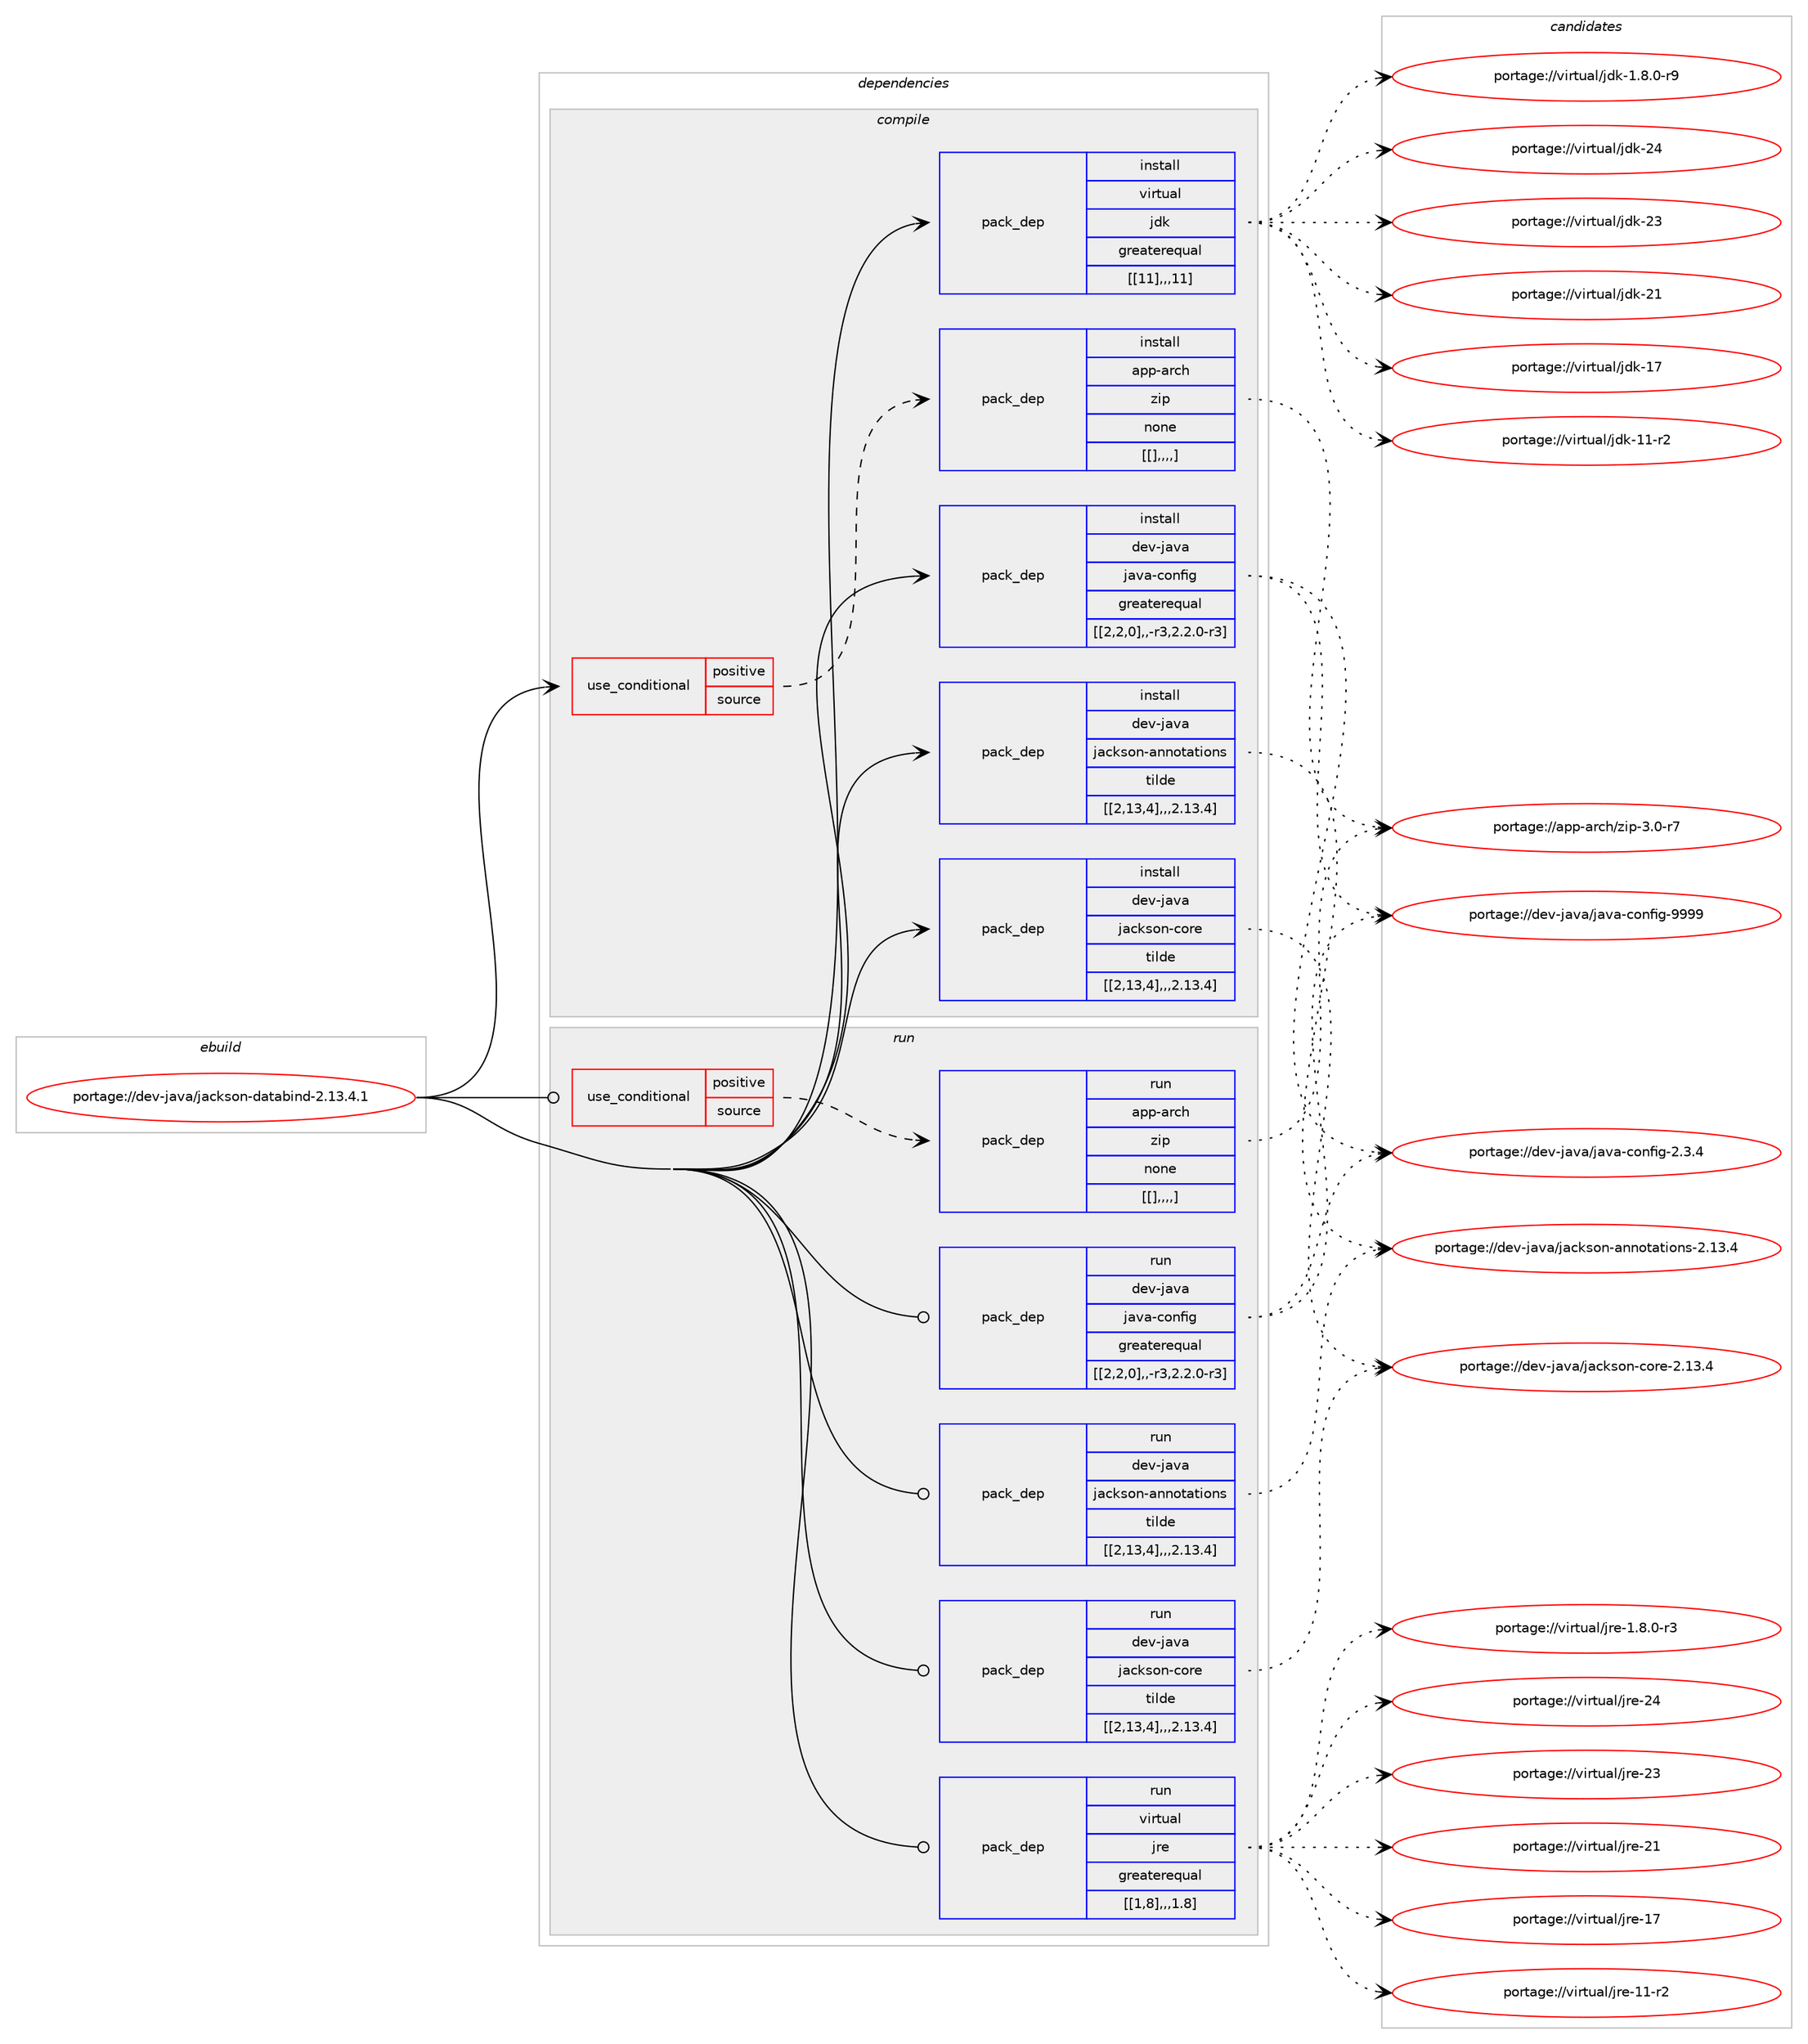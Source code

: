 digraph prolog {

# *************
# Graph options
# *************

newrank=true;
concentrate=true;
compound=true;
graph [rankdir=LR,fontname=Helvetica,fontsize=10,ranksep=1.5];#, ranksep=2.5, nodesep=0.2];
edge  [arrowhead=vee];
node  [fontname=Helvetica,fontsize=10];

# **********
# The ebuild
# **********

subgraph cluster_leftcol {
color=gray;
label=<<i>ebuild</i>>;
id [label="portage://dev-java/jackson-databind-2.13.4.1", color=red, width=4, href="../dev-java/jackson-databind-2.13.4.1.svg"];
}

# ****************
# The dependencies
# ****************

subgraph cluster_midcol {
color=gray;
label=<<i>dependencies</i>>;
subgraph cluster_compile {
fillcolor="#eeeeee";
style=filled;
label=<<i>compile</i>>;
subgraph cond23626 {
dependency98315 [label=<<TABLE BORDER="0" CELLBORDER="1" CELLSPACING="0" CELLPADDING="4"><TR><TD ROWSPAN="3" CELLPADDING="10">use_conditional</TD></TR><TR><TD>positive</TD></TR><TR><TD>source</TD></TR></TABLE>>, shape=none, color=red];
subgraph pack73575 {
dependency98340 [label=<<TABLE BORDER="0" CELLBORDER="1" CELLSPACING="0" CELLPADDING="4" WIDTH="220"><TR><TD ROWSPAN="6" CELLPADDING="30">pack_dep</TD></TR><TR><TD WIDTH="110">install</TD></TR><TR><TD>app-arch</TD></TR><TR><TD>zip</TD></TR><TR><TD>none</TD></TR><TR><TD>[[],,,,]</TD></TR></TABLE>>, shape=none, color=blue];
}
dependency98315:e -> dependency98340:w [weight=20,style="dashed",arrowhead="vee"];
}
id:e -> dependency98315:w [weight=20,style="solid",arrowhead="vee"];
subgraph pack73674 {
dependency98472 [label=<<TABLE BORDER="0" CELLBORDER="1" CELLSPACING="0" CELLPADDING="4" WIDTH="220"><TR><TD ROWSPAN="6" CELLPADDING="30">pack_dep</TD></TR><TR><TD WIDTH="110">install</TD></TR><TR><TD>dev-java</TD></TR><TR><TD>jackson-annotations</TD></TR><TR><TD>tilde</TD></TR><TR><TD>[[2,13,4],,,2.13.4]</TD></TR></TABLE>>, shape=none, color=blue];
}
id:e -> dependency98472:w [weight=20,style="solid",arrowhead="vee"];
subgraph pack73728 {
dependency98534 [label=<<TABLE BORDER="0" CELLBORDER="1" CELLSPACING="0" CELLPADDING="4" WIDTH="220"><TR><TD ROWSPAN="6" CELLPADDING="30">pack_dep</TD></TR><TR><TD WIDTH="110">install</TD></TR><TR><TD>dev-java</TD></TR><TR><TD>jackson-core</TD></TR><TR><TD>tilde</TD></TR><TR><TD>[[2,13,4],,,2.13.4]</TD></TR></TABLE>>, shape=none, color=blue];
}
id:e -> dependency98534:w [weight=20,style="solid",arrowhead="vee"];
subgraph pack73740 {
dependency98583 [label=<<TABLE BORDER="0" CELLBORDER="1" CELLSPACING="0" CELLPADDING="4" WIDTH="220"><TR><TD ROWSPAN="6" CELLPADDING="30">pack_dep</TD></TR><TR><TD WIDTH="110">install</TD></TR><TR><TD>dev-java</TD></TR><TR><TD>java-config</TD></TR><TR><TD>greaterequal</TD></TR><TR><TD>[[2,2,0],,-r3,2.2.0-r3]</TD></TR></TABLE>>, shape=none, color=blue];
}
id:e -> dependency98583:w [weight=20,style="solid",arrowhead="vee"];
subgraph pack73789 {
dependency98669 [label=<<TABLE BORDER="0" CELLBORDER="1" CELLSPACING="0" CELLPADDING="4" WIDTH="220"><TR><TD ROWSPAN="6" CELLPADDING="30">pack_dep</TD></TR><TR><TD WIDTH="110">install</TD></TR><TR><TD>virtual</TD></TR><TR><TD>jdk</TD></TR><TR><TD>greaterequal</TD></TR><TR><TD>[[11],,,11]</TD></TR></TABLE>>, shape=none, color=blue];
}
id:e -> dependency98669:w [weight=20,style="solid",arrowhead="vee"];
}
subgraph cluster_compileandrun {
fillcolor="#eeeeee";
style=filled;
label=<<i>compile and run</i>>;
}
subgraph cluster_run {
fillcolor="#eeeeee";
style=filled;
label=<<i>run</i>>;
subgraph cond23703 {
dependency98673 [label=<<TABLE BORDER="0" CELLBORDER="1" CELLSPACING="0" CELLPADDING="4"><TR><TD ROWSPAN="3" CELLPADDING="10">use_conditional</TD></TR><TR><TD>positive</TD></TR><TR><TD>source</TD></TR></TABLE>>, shape=none, color=red];
subgraph pack73849 {
dependency98686 [label=<<TABLE BORDER="0" CELLBORDER="1" CELLSPACING="0" CELLPADDING="4" WIDTH="220"><TR><TD ROWSPAN="6" CELLPADDING="30">pack_dep</TD></TR><TR><TD WIDTH="110">run</TD></TR><TR><TD>app-arch</TD></TR><TR><TD>zip</TD></TR><TR><TD>none</TD></TR><TR><TD>[[],,,,]</TD></TR></TABLE>>, shape=none, color=blue];
}
dependency98673:e -> dependency98686:w [weight=20,style="dashed",arrowhead="vee"];
}
id:e -> dependency98673:w [weight=20,style="solid",arrowhead="odot"];
subgraph pack73877 {
dependency98712 [label=<<TABLE BORDER="0" CELLBORDER="1" CELLSPACING="0" CELLPADDING="4" WIDTH="220"><TR><TD ROWSPAN="6" CELLPADDING="30">pack_dep</TD></TR><TR><TD WIDTH="110">run</TD></TR><TR><TD>dev-java</TD></TR><TR><TD>jackson-annotations</TD></TR><TR><TD>tilde</TD></TR><TR><TD>[[2,13,4],,,2.13.4]</TD></TR></TABLE>>, shape=none, color=blue];
}
id:e -> dependency98712:w [weight=20,style="solid",arrowhead="odot"];
subgraph pack73879 {
dependency98746 [label=<<TABLE BORDER="0" CELLBORDER="1" CELLSPACING="0" CELLPADDING="4" WIDTH="220"><TR><TD ROWSPAN="6" CELLPADDING="30">pack_dep</TD></TR><TR><TD WIDTH="110">run</TD></TR><TR><TD>dev-java</TD></TR><TR><TD>jackson-core</TD></TR><TR><TD>tilde</TD></TR><TR><TD>[[2,13,4],,,2.13.4]</TD></TR></TABLE>>, shape=none, color=blue];
}
id:e -> dependency98746:w [weight=20,style="solid",arrowhead="odot"];
subgraph pack73903 {
dependency98782 [label=<<TABLE BORDER="0" CELLBORDER="1" CELLSPACING="0" CELLPADDING="4" WIDTH="220"><TR><TD ROWSPAN="6" CELLPADDING="30">pack_dep</TD></TR><TR><TD WIDTH="110">run</TD></TR><TR><TD>dev-java</TD></TR><TR><TD>java-config</TD></TR><TR><TD>greaterequal</TD></TR><TR><TD>[[2,2,0],,-r3,2.2.0-r3]</TD></TR></TABLE>>, shape=none, color=blue];
}
id:e -> dependency98782:w [weight=20,style="solid",arrowhead="odot"];
subgraph pack73956 {
dependency98897 [label=<<TABLE BORDER="0" CELLBORDER="1" CELLSPACING="0" CELLPADDING="4" WIDTH="220"><TR><TD ROWSPAN="6" CELLPADDING="30">pack_dep</TD></TR><TR><TD WIDTH="110">run</TD></TR><TR><TD>virtual</TD></TR><TR><TD>jre</TD></TR><TR><TD>greaterequal</TD></TR><TR><TD>[[1,8],,,1.8]</TD></TR></TABLE>>, shape=none, color=blue];
}
id:e -> dependency98897:w [weight=20,style="solid",arrowhead="odot"];
}
}

# **************
# The candidates
# **************

subgraph cluster_choices {
rank=same;
color=gray;
label=<<i>candidates</i>>;

subgraph choice73422 {
color=black;
nodesep=1;
choice9711211245971149910447122105112455146484511455 [label="portage://app-arch/zip-3.0-r7", color=red, width=4,href="../app-arch/zip-3.0-r7.svg"];
dependency98340:e -> choice9711211245971149910447122105112455146484511455:w [style=dotted,weight="100"];
}
subgraph choice73538 {
color=black;
nodesep=1;
choice10010111845106971189747106979910711511111045971101101111169711610511111011545504649514652 [label="portage://dev-java/jackson-annotations-2.13.4", color=red, width=4,href="../dev-java/jackson-annotations-2.13.4.svg"];
dependency98472:e -> choice10010111845106971189747106979910711511111045971101101111169711610511111011545504649514652:w [style=dotted,weight="100"];
}
subgraph choice73582 {
color=black;
nodesep=1;
choice100101118451069711897471069799107115111110459911111410145504649514652 [label="portage://dev-java/jackson-core-2.13.4", color=red, width=4,href="../dev-java/jackson-core-2.13.4.svg"];
dependency98534:e -> choice100101118451069711897471069799107115111110459911111410145504649514652:w [style=dotted,weight="100"];
}
subgraph choice73586 {
color=black;
nodesep=1;
choice10010111845106971189747106971189745991111101021051034557575757 [label="portage://dev-java/java-config-9999", color=red, width=4,href="../dev-java/java-config-9999.svg"];
choice1001011184510697118974710697118974599111110102105103455046514652 [label="portage://dev-java/java-config-2.3.4", color=red, width=4,href="../dev-java/java-config-2.3.4.svg"];
dependency98583:e -> choice10010111845106971189747106971189745991111101021051034557575757:w [style=dotted,weight="100"];
dependency98583:e -> choice1001011184510697118974710697118974599111110102105103455046514652:w [style=dotted,weight="100"];
}
subgraph choice73618 {
color=black;
nodesep=1;
choice1181051141161179710847106100107455052 [label="portage://virtual/jdk-24", color=red, width=4,href="../virtual/jdk-24.svg"];
choice1181051141161179710847106100107455051 [label="portage://virtual/jdk-23", color=red, width=4,href="../virtual/jdk-23.svg"];
choice1181051141161179710847106100107455049 [label="portage://virtual/jdk-21", color=red, width=4,href="../virtual/jdk-21.svg"];
choice1181051141161179710847106100107454955 [label="portage://virtual/jdk-17", color=red, width=4,href="../virtual/jdk-17.svg"];
choice11810511411611797108471061001074549494511450 [label="portage://virtual/jdk-11-r2", color=red, width=4,href="../virtual/jdk-11-r2.svg"];
choice11810511411611797108471061001074549465646484511457 [label="portage://virtual/jdk-1.8.0-r9", color=red, width=4,href="../virtual/jdk-1.8.0-r9.svg"];
dependency98669:e -> choice1181051141161179710847106100107455052:w [style=dotted,weight="100"];
dependency98669:e -> choice1181051141161179710847106100107455051:w [style=dotted,weight="100"];
dependency98669:e -> choice1181051141161179710847106100107455049:w [style=dotted,weight="100"];
dependency98669:e -> choice1181051141161179710847106100107454955:w [style=dotted,weight="100"];
dependency98669:e -> choice11810511411611797108471061001074549494511450:w [style=dotted,weight="100"];
dependency98669:e -> choice11810511411611797108471061001074549465646484511457:w [style=dotted,weight="100"];
}
subgraph choice73627 {
color=black;
nodesep=1;
choice9711211245971149910447122105112455146484511455 [label="portage://app-arch/zip-3.0-r7", color=red, width=4,href="../app-arch/zip-3.0-r7.svg"];
dependency98686:e -> choice9711211245971149910447122105112455146484511455:w [style=dotted,weight="100"];
}
subgraph choice73629 {
color=black;
nodesep=1;
choice10010111845106971189747106979910711511111045971101101111169711610511111011545504649514652 [label="portage://dev-java/jackson-annotations-2.13.4", color=red, width=4,href="../dev-java/jackson-annotations-2.13.4.svg"];
dependency98712:e -> choice10010111845106971189747106979910711511111045971101101111169711610511111011545504649514652:w [style=dotted,weight="100"];
}
subgraph choice73633 {
color=black;
nodesep=1;
choice100101118451069711897471069799107115111110459911111410145504649514652 [label="portage://dev-java/jackson-core-2.13.4", color=red, width=4,href="../dev-java/jackson-core-2.13.4.svg"];
dependency98746:e -> choice100101118451069711897471069799107115111110459911111410145504649514652:w [style=dotted,weight="100"];
}
subgraph choice73678 {
color=black;
nodesep=1;
choice10010111845106971189747106971189745991111101021051034557575757 [label="portage://dev-java/java-config-9999", color=red, width=4,href="../dev-java/java-config-9999.svg"];
choice1001011184510697118974710697118974599111110102105103455046514652 [label="portage://dev-java/java-config-2.3.4", color=red, width=4,href="../dev-java/java-config-2.3.4.svg"];
dependency98782:e -> choice10010111845106971189747106971189745991111101021051034557575757:w [style=dotted,weight="100"];
dependency98782:e -> choice1001011184510697118974710697118974599111110102105103455046514652:w [style=dotted,weight="100"];
}
subgraph choice73683 {
color=black;
nodesep=1;
choice1181051141161179710847106114101455052 [label="portage://virtual/jre-24", color=red, width=4,href="../virtual/jre-24.svg"];
choice1181051141161179710847106114101455051 [label="portage://virtual/jre-23", color=red, width=4,href="../virtual/jre-23.svg"];
choice1181051141161179710847106114101455049 [label="portage://virtual/jre-21", color=red, width=4,href="../virtual/jre-21.svg"];
choice1181051141161179710847106114101454955 [label="portage://virtual/jre-17", color=red, width=4,href="../virtual/jre-17.svg"];
choice11810511411611797108471061141014549494511450 [label="portage://virtual/jre-11-r2", color=red, width=4,href="../virtual/jre-11-r2.svg"];
choice11810511411611797108471061141014549465646484511451 [label="portage://virtual/jre-1.8.0-r3", color=red, width=4,href="../virtual/jre-1.8.0-r3.svg"];
dependency98897:e -> choice1181051141161179710847106114101455052:w [style=dotted,weight="100"];
dependency98897:e -> choice1181051141161179710847106114101455051:w [style=dotted,weight="100"];
dependency98897:e -> choice1181051141161179710847106114101455049:w [style=dotted,weight="100"];
dependency98897:e -> choice1181051141161179710847106114101454955:w [style=dotted,weight="100"];
dependency98897:e -> choice11810511411611797108471061141014549494511450:w [style=dotted,weight="100"];
dependency98897:e -> choice11810511411611797108471061141014549465646484511451:w [style=dotted,weight="100"];
}
}

}
